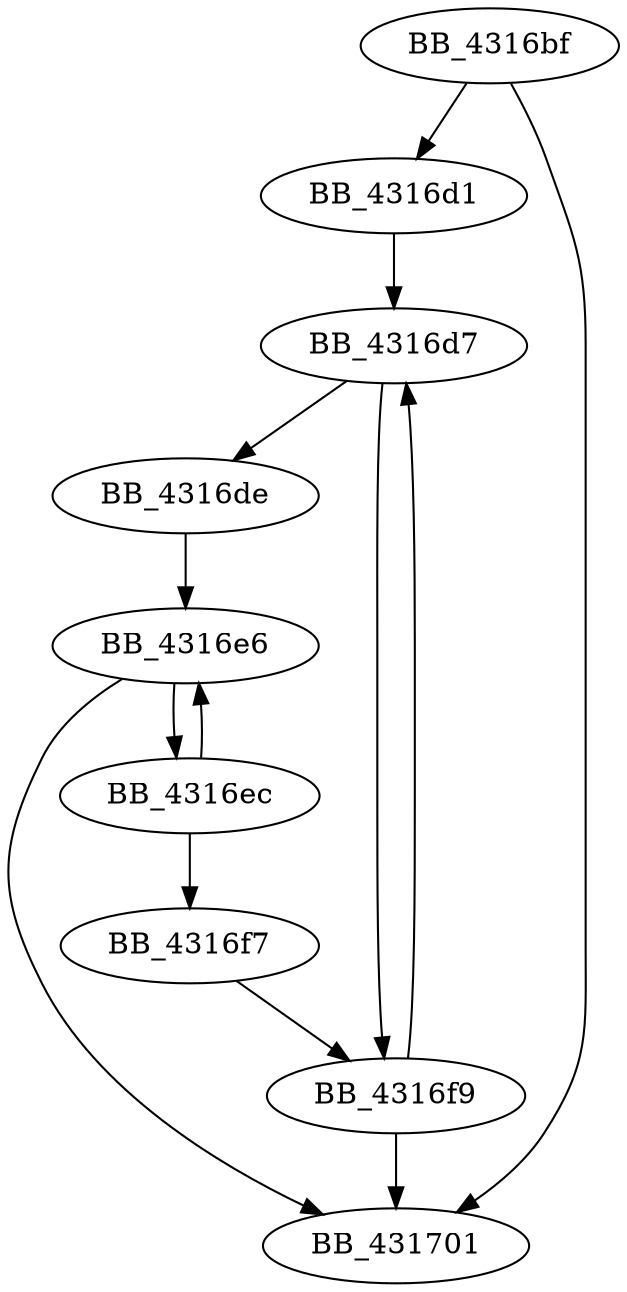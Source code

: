 DiGraph _wcscspn{
BB_4316bf->BB_4316d1
BB_4316bf->BB_431701
BB_4316d1->BB_4316d7
BB_4316d7->BB_4316de
BB_4316d7->BB_4316f9
BB_4316de->BB_4316e6
BB_4316e6->BB_4316ec
BB_4316e6->BB_431701
BB_4316ec->BB_4316e6
BB_4316ec->BB_4316f7
BB_4316f7->BB_4316f9
BB_4316f9->BB_4316d7
BB_4316f9->BB_431701
}
